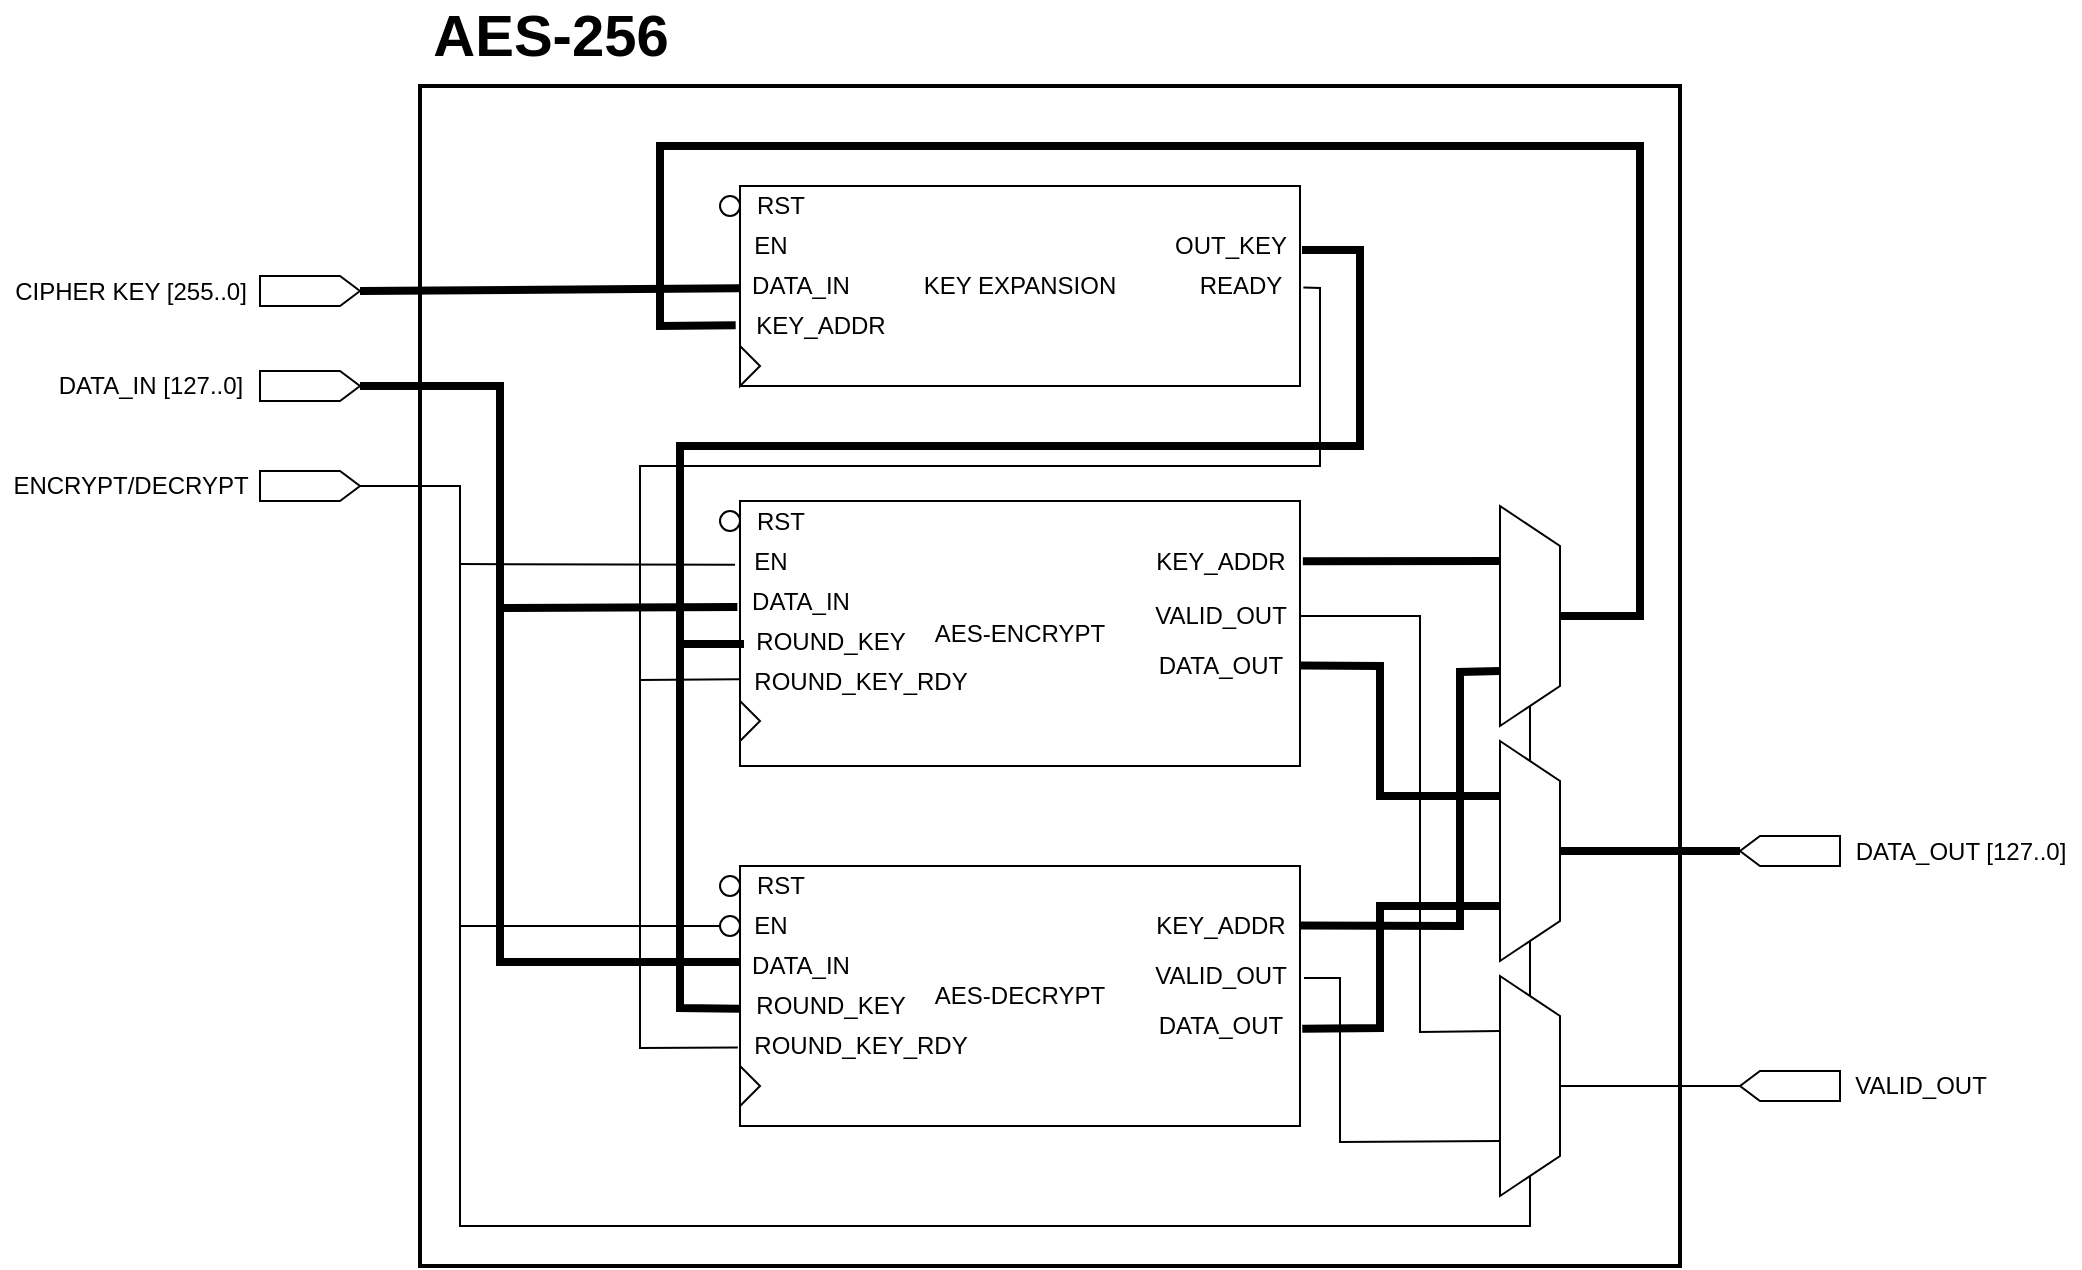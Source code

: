 <mxfile version="14.8.0" type="device"><diagram id="bQHCmAaS5CR11OyIx2zT" name="Page-1"><mxGraphModel dx="1021" dy="567" grid="1" gridSize="10" guides="1" tooltips="1" connect="1" arrows="1" fold="1" page="1" pageScale="1" pageWidth="1000000" pageHeight="1000000" math="0" shadow="0"><root><mxCell id="0"/><mxCell id="1" parent="0"/><mxCell id="0nAREdw5EcZxk-LHZdtt-12" value="" style="rounded=0;whiteSpace=wrap;html=1;fillColor=none;strokeWidth=2;" parent="1" vertex="1"><mxGeometry x="560" y="190" width="630" height="590" as="geometry"/></mxCell><mxCell id="0nAREdw5EcZxk-LHZdtt-2" value="" style="endArrow=none;html=1;entryX=1;entryY=0.5;entryDx=0;entryDy=0;entryPerimeter=0;rounded=0;exitX=1;exitY=0.5;exitDx=0;exitDy=0;" parent="1" source="7ZGEBLsnJdABNgyTynUg-16" target="7ZGEBLsnJdABNgyTynUg-21" edge="1"><mxGeometry width="50" height="50" relative="1" as="geometry"><mxPoint x="1150" y="700" as="sourcePoint"/><mxPoint x="560" y="422.5" as="targetPoint"/><Array as="points"><mxPoint x="1115" y="760"/><mxPoint x="580" y="760"/><mxPoint x="580" y="390"/></Array></mxGeometry></mxCell><mxCell id="0nAREdw5EcZxk-LHZdtt-11" value="" style="endArrow=none;html=1;strokeColor=#000000;strokeWidth=1;entryX=-0.082;entryY=0.594;entryDx=0;entryDy=0;entryPerimeter=0;" parent="1" edge="1"><mxGeometry width="50" height="50" relative="1" as="geometry"><mxPoint x="580" y="610" as="sourcePoint"/><mxPoint x="720" y="610.04" as="targetPoint"/></mxGeometry></mxCell><mxCell id="7ZGEBLsnJdABNgyTynUg-1" value="AES-ENCRYPT" style="rounded=0;whiteSpace=wrap;html=1;" parent="1" vertex="1"><mxGeometry x="720" y="397.5" width="280" height="132.5" as="geometry"/></mxCell><mxCell id="7ZGEBLsnJdABNgyTynUg-2" value="KEY EXPANSION" style="rounded=0;whiteSpace=wrap;html=1;" parent="1" vertex="1"><mxGeometry x="720" y="240" width="280" height="100" as="geometry"/></mxCell><mxCell id="7ZGEBLsnJdABNgyTynUg-3" value="AES-DECRYPT" style="rounded=0;whiteSpace=wrap;html=1;" parent="1" vertex="1"><mxGeometry x="720" y="580" width="280" height="130" as="geometry"/></mxCell><mxCell id="7ZGEBLsnJdABNgyTynUg-4" value="" style="shape=mxgraph.arrows2.arrow;verticalLabelPosition=bottom;shadow=0;dashed=0;align=center;html=1;verticalAlign=top;strokeWidth=1;dy=0;dx=10;notch=0;" parent="1" vertex="1"><mxGeometry x="480" y="285" width="50" height="15" as="geometry"/></mxCell><mxCell id="7ZGEBLsnJdABNgyTynUg-5" value="CIPHER KEY [255..0]" style="text;html=1;align=center;verticalAlign=middle;resizable=0;points=[];autosize=1;strokeColor=none;" parent="1" vertex="1"><mxGeometry x="350" y="282.5" width="130" height="20" as="geometry"/></mxCell><mxCell id="7ZGEBLsnJdABNgyTynUg-6" value="" style="shape=mxgraph.arrows2.arrow;verticalLabelPosition=bottom;shadow=0;dashed=0;align=center;html=1;verticalAlign=top;strokeWidth=1;dy=0;dx=10;notch=0;" parent="1" vertex="1"><mxGeometry x="480" y="332.5" width="50" height="15" as="geometry"/></mxCell><mxCell id="7ZGEBLsnJdABNgyTynUg-7" value="DATA_IN [127..0]" style="text;html=1;align=center;verticalAlign=middle;resizable=0;points=[];autosize=1;strokeColor=none;" parent="1" vertex="1"><mxGeometry x="370" y="330" width="110" height="20" as="geometry"/></mxCell><mxCell id="7ZGEBLsnJdABNgyTynUg-8" value="RST" style="text;html=1;align=center;verticalAlign=middle;resizable=0;points=[];autosize=1;strokeColor=none;" parent="1" vertex="1"><mxGeometry x="720" y="240" width="40" height="20" as="geometry"/></mxCell><mxCell id="7ZGEBLsnJdABNgyTynUg-9" value="EN" style="text;html=1;align=center;verticalAlign=middle;resizable=0;points=[];autosize=1;strokeColor=none;" parent="1" vertex="1"><mxGeometry x="720" y="260" width="30" height="20" as="geometry"/></mxCell><mxCell id="7ZGEBLsnJdABNgyTynUg-10" value="DATA_IN" style="text;html=1;align=center;verticalAlign=middle;resizable=0;points=[];autosize=1;strokeColor=none;" parent="1" vertex="1"><mxGeometry x="720" y="280" width="60" height="20" as="geometry"/></mxCell><mxCell id="7ZGEBLsnJdABNgyTynUg-11" value="KEY_ADDR" style="text;html=1;align=center;verticalAlign=middle;resizable=0;points=[];autosize=1;strokeColor=none;" parent="1" vertex="1"><mxGeometry x="720" y="300" width="80" height="20" as="geometry"/></mxCell><mxCell id="7ZGEBLsnJdABNgyTynUg-12" value="" style="triangle;whiteSpace=wrap;html=1;" parent="1" vertex="1"><mxGeometry x="720" y="320" width="10" height="20" as="geometry"/></mxCell><mxCell id="7ZGEBLsnJdABNgyTynUg-13" value="OUT_KEY" style="text;html=1;align=center;verticalAlign=middle;resizable=0;points=[];autosize=1;strokeColor=none;" parent="1" vertex="1"><mxGeometry x="930" y="260" width="70" height="20" as="geometry"/></mxCell><mxCell id="7ZGEBLsnJdABNgyTynUg-14" value="READY" style="text;html=1;align=center;verticalAlign=middle;resizable=0;points=[];autosize=1;strokeColor=none;" parent="1" vertex="1"><mxGeometry x="940" y="280" width="60" height="20" as="geometry"/></mxCell><mxCell id="7ZGEBLsnJdABNgyTynUg-15" value="" style="endArrow=none;html=1;strokeWidth=4;exitX=1;exitY=0.5;exitDx=0;exitDy=0;exitPerimeter=0;entryX=0;entryY=0.557;entryDx=0;entryDy=0;entryPerimeter=0;" parent="1" source="7ZGEBLsnJdABNgyTynUg-4" target="7ZGEBLsnJdABNgyTynUg-10" edge="1"><mxGeometry width="50" height="50" relative="1" as="geometry"><mxPoint x="580" y="370" as="sourcePoint"/><mxPoint x="660" y="300" as="targetPoint"/></mxGeometry></mxCell><mxCell id="7ZGEBLsnJdABNgyTynUg-16" value="" style="shape=trapezoid;perimeter=trapezoidPerimeter;whiteSpace=wrap;html=1;fixedSize=1;direction=south;" parent="1" vertex="1"><mxGeometry x="1100" y="400" width="30" height="110" as="geometry"/></mxCell><mxCell id="7ZGEBLsnJdABNgyTynUg-17" value="" style="shape=trapezoid;perimeter=trapezoidPerimeter;whiteSpace=wrap;html=1;fixedSize=1;direction=south;" parent="1" vertex="1"><mxGeometry x="1100" y="517.5" width="30" height="110" as="geometry"/></mxCell><mxCell id="7ZGEBLsnJdABNgyTynUg-18" value="KEY_ADDR" style="text;html=1;align=center;verticalAlign=middle;resizable=0;points=[];autosize=1;strokeColor=none;" parent="1" vertex="1"><mxGeometry x="920" y="417.5" width="80" height="20" as="geometry"/></mxCell><mxCell id="7ZGEBLsnJdABNgyTynUg-19" value="KEY_ADDR" style="text;html=1;align=center;verticalAlign=middle;resizable=0;points=[];autosize=1;strokeColor=none;" parent="1" vertex="1"><mxGeometry x="920" y="600" width="80" height="20" as="geometry"/></mxCell><mxCell id="7ZGEBLsnJdABNgyTynUg-21" value="" style="shape=mxgraph.arrows2.arrow;verticalLabelPosition=bottom;shadow=0;dashed=0;align=center;html=1;verticalAlign=top;strokeWidth=1;dy=0;dx=10;notch=0;" parent="1" vertex="1"><mxGeometry x="480" y="382.5" width="50" height="15" as="geometry"/></mxCell><mxCell id="7ZGEBLsnJdABNgyTynUg-22" value="ENCRYPT/DECRYPT" style="text;html=1;align=center;verticalAlign=middle;resizable=0;points=[];autosize=1;strokeColor=none;" parent="1" vertex="1"><mxGeometry x="350" y="380" width="130" height="20" as="geometry"/></mxCell><mxCell id="7ZGEBLsnJdABNgyTynUg-24" value="RST" style="text;html=1;align=center;verticalAlign=middle;resizable=0;points=[];autosize=1;strokeColor=none;" parent="1" vertex="1"><mxGeometry x="720" y="397.5" width="40" height="20" as="geometry"/></mxCell><mxCell id="7ZGEBLsnJdABNgyTynUg-25" value="EN" style="text;html=1;align=center;verticalAlign=middle;resizable=0;points=[];autosize=1;strokeColor=none;" parent="1" vertex="1"><mxGeometry x="720" y="417.5" width="30" height="20" as="geometry"/></mxCell><mxCell id="7ZGEBLsnJdABNgyTynUg-26" value="DATA_IN" style="text;html=1;align=center;verticalAlign=middle;resizable=0;points=[];autosize=1;strokeColor=none;" parent="1" vertex="1"><mxGeometry x="720" y="437.5" width="60" height="20" as="geometry"/></mxCell><mxCell id="7ZGEBLsnJdABNgyTynUg-27" value="ROUND_KEY" style="text;html=1;align=center;verticalAlign=middle;resizable=0;points=[];autosize=1;strokeColor=none;" parent="1" vertex="1"><mxGeometry x="720" y="457.5" width="90" height="20" as="geometry"/></mxCell><mxCell id="7ZGEBLsnJdABNgyTynUg-28" value="ROUND_KEY_RDY" style="text;html=1;align=center;verticalAlign=middle;resizable=0;points=[];autosize=1;strokeColor=none;" parent="1" vertex="1"><mxGeometry x="720" y="477.5" width="120" height="20" as="geometry"/></mxCell><mxCell id="7ZGEBLsnJdABNgyTynUg-29" value="" style="triangle;whiteSpace=wrap;html=1;" parent="1" vertex="1"><mxGeometry x="720" y="497.5" width="10" height="20" as="geometry"/></mxCell><mxCell id="7ZGEBLsnJdABNgyTynUg-30" value="RST" style="text;html=1;align=center;verticalAlign=middle;resizable=0;points=[];autosize=1;strokeColor=none;" parent="1" vertex="1"><mxGeometry x="720" y="580" width="40" height="20" as="geometry"/></mxCell><mxCell id="7ZGEBLsnJdABNgyTynUg-31" value="EN" style="text;html=1;align=center;verticalAlign=middle;resizable=0;points=[];autosize=1;strokeColor=none;" parent="1" vertex="1"><mxGeometry x="720" y="600" width="30" height="20" as="geometry"/></mxCell><mxCell id="7ZGEBLsnJdABNgyTynUg-32" value="DATA_IN" style="text;html=1;align=center;verticalAlign=middle;resizable=0;points=[];autosize=1;strokeColor=none;" parent="1" vertex="1"><mxGeometry x="720" y="620" width="60" height="20" as="geometry"/></mxCell><mxCell id="7ZGEBLsnJdABNgyTynUg-33" value="ROUND_KEY" style="text;html=1;align=center;verticalAlign=middle;resizable=0;points=[];autosize=1;strokeColor=none;" parent="1" vertex="1"><mxGeometry x="720" y="640" width="90" height="20" as="geometry"/></mxCell><mxCell id="7ZGEBLsnJdABNgyTynUg-34" value="ROUND_KEY_RDY" style="text;html=1;align=center;verticalAlign=middle;resizable=0;points=[];autosize=1;strokeColor=none;" parent="1" vertex="1"><mxGeometry x="720" y="660" width="120" height="20" as="geometry"/></mxCell><mxCell id="7ZGEBLsnJdABNgyTynUg-35" value="" style="triangle;whiteSpace=wrap;html=1;" parent="1" vertex="1"><mxGeometry x="720" y="680" width="10" height="20" as="geometry"/></mxCell><mxCell id="7ZGEBLsnJdABNgyTynUg-36" value="" style="endArrow=none;html=1;strokeWidth=4;exitX=1;exitY=0.5;exitDx=0;exitDy=0;exitPerimeter=0;entryX=-0.022;entryY=0.65;entryDx=0;entryDy=0;entryPerimeter=0;rounded=0;" parent="1" source="7ZGEBLsnJdABNgyTynUg-6" target="7ZGEBLsnJdABNgyTynUg-26" edge="1"><mxGeometry width="50" height="50" relative="1" as="geometry"><mxPoint x="610" y="458.75" as="sourcePoint"/><mxPoint x="660" y="408.75" as="targetPoint"/><Array as="points"><mxPoint x="600" y="340"/><mxPoint x="600" y="451"/></Array></mxGeometry></mxCell><mxCell id="7ZGEBLsnJdABNgyTynUg-37" value="" style="endArrow=none;html=1;strokeWidth=4;entryX=0.006;entryY=0.4;entryDx=0;entryDy=0;entryPerimeter=0;rounded=0;" parent="1" target="7ZGEBLsnJdABNgyTynUg-32" edge="1"><mxGeometry width="50" height="50" relative="1" as="geometry"><mxPoint x="600" y="450" as="sourcePoint"/><mxPoint x="710" y="500" as="targetPoint"/><Array as="points"><mxPoint x="600" y="628"/></Array></mxGeometry></mxCell><mxCell id="7ZGEBLsnJdABNgyTynUg-38" value="" style="endArrow=none;html=1;strokeWidth=4;entryX=1.014;entryY=0.6;entryDx=0;entryDy=0;entryPerimeter=0;rounded=0;" parent="1" target="7ZGEBLsnJdABNgyTynUg-13" edge="1"><mxGeometry width="50" height="50" relative="1" as="geometry"><mxPoint x="722" y="469" as="sourcePoint"/><mxPoint x="870" y="410" as="targetPoint"/><Array as="points"><mxPoint x="690" y="469"/><mxPoint x="690" y="370"/><mxPoint x="1030" y="370"/><mxPoint x="1030" y="272"/></Array></mxGeometry></mxCell><mxCell id="7ZGEBLsnJdABNgyTynUg-39" value="" style="endArrow=none;html=1;strokeWidth=4;exitX=-0.004;exitY=0.571;exitDx=0;exitDy=0;exitPerimeter=0;rounded=0;" parent="1" source="7ZGEBLsnJdABNgyTynUg-33" edge="1"><mxGeometry width="50" height="50" relative="1" as="geometry"><mxPoint x="720" y="580" as="sourcePoint"/><mxPoint x="690" y="470" as="targetPoint"/><Array as="points"><mxPoint x="690" y="651"/></Array></mxGeometry></mxCell><mxCell id="7ZGEBLsnJdABNgyTynUg-40" value="" style="endArrow=none;html=1;strokeWidth=1;entryX=1.028;entryY=0.536;entryDx=0;entryDy=0;entryPerimeter=0;exitX=-0.003;exitY=0.454;exitDx=0;exitDy=0;exitPerimeter=0;rounded=0;" parent="1" source="7ZGEBLsnJdABNgyTynUg-28" target="7ZGEBLsnJdABNgyTynUg-14" edge="1"><mxGeometry width="50" height="50" relative="1" as="geometry"><mxPoint x="800" y="420" as="sourcePoint"/><mxPoint x="850" y="370" as="targetPoint"/><Array as="points"><mxPoint x="670" y="487"/><mxPoint x="670" y="380"/><mxPoint x="1010" y="380"/><mxPoint x="1010" y="291"/></Array></mxGeometry></mxCell><mxCell id="7ZGEBLsnJdABNgyTynUg-41" value="" style="endArrow=none;html=1;strokeWidth=1;entryX=-0.009;entryY=0.536;entryDx=0;entryDy=0;entryPerimeter=0;rounded=0;" parent="1" target="7ZGEBLsnJdABNgyTynUg-34" edge="1"><mxGeometry width="50" height="50" relative="1" as="geometry"><mxPoint x="670" y="480" as="sourcePoint"/><mxPoint x="810" y="520" as="targetPoint"/><Array as="points"><mxPoint x="670" y="671"/></Array></mxGeometry></mxCell><mxCell id="7ZGEBLsnJdABNgyTynUg-42" value="" style="ellipse;whiteSpace=wrap;html=1;aspect=fixed;" parent="1" vertex="1"><mxGeometry x="710" y="402.5" width="10" height="10" as="geometry"/></mxCell><mxCell id="7ZGEBLsnJdABNgyTynUg-43" value="" style="ellipse;whiteSpace=wrap;html=1;aspect=fixed;" parent="1" vertex="1"><mxGeometry x="710" y="585" width="10" height="10" as="geometry"/></mxCell><mxCell id="7ZGEBLsnJdABNgyTynUg-44" value="" style="endArrow=none;html=1;strokeWidth=4;entryX=0.25;entryY=1;entryDx=0;entryDy=0;exitX=1.018;exitY=0.505;exitDx=0;exitDy=0;exitPerimeter=0;" parent="1" source="7ZGEBLsnJdABNgyTynUg-18" target="7ZGEBLsnJdABNgyTynUg-16" edge="1"><mxGeometry width="50" height="50" relative="1" as="geometry"><mxPoint x="1020" y="497.5" as="sourcePoint"/><mxPoint x="1070" y="447.5" as="targetPoint"/></mxGeometry></mxCell><mxCell id="7ZGEBLsnJdABNgyTynUg-45" value="" style="endArrow=none;html=1;strokeWidth=4;entryX=0.75;entryY=1;entryDx=0;entryDy=0;exitX=1.018;exitY=0.505;exitDx=0;exitDy=0;exitPerimeter=0;rounded=0;" parent="1" target="7ZGEBLsnJdABNgyTynUg-16" edge="1"><mxGeometry width="50" height="50" relative="1" as="geometry"><mxPoint x="1000" y="609.76" as="sourcePoint"/><mxPoint x="1098.56" y="609.66" as="targetPoint"/><Array as="points"><mxPoint x="1080" y="610"/><mxPoint x="1080" y="483"/></Array></mxGeometry></mxCell><mxCell id="7ZGEBLsnJdABNgyTynUg-46" value="DATA_OUT" style="text;html=1;align=center;verticalAlign=middle;resizable=0;points=[];autosize=1;strokeColor=none;" parent="1" vertex="1"><mxGeometry x="920" y="470" width="80" height="20" as="geometry"/></mxCell><mxCell id="7ZGEBLsnJdABNgyTynUg-47" value="DATA_OUT" style="text;html=1;align=center;verticalAlign=middle;resizable=0;points=[];autosize=1;strokeColor=none;" parent="1" vertex="1"><mxGeometry x="920" y="650" width="80" height="20" as="geometry"/></mxCell><mxCell id="7ZGEBLsnJdABNgyTynUg-48" value="" style="endArrow=none;html=1;strokeWidth=4;entryX=0.25;entryY=1;entryDx=0;entryDy=0;exitX=1.018;exitY=0.505;exitDx=0;exitDy=0;exitPerimeter=0;rounded=0;" parent="1" target="7ZGEBLsnJdABNgyTynUg-17" edge="1"><mxGeometry width="50" height="50" relative="1" as="geometry"><mxPoint x="1000" y="479.81" as="sourcePoint"/><mxPoint x="1098.56" y="479.71" as="targetPoint"/><Array as="points"><mxPoint x="1040" y="480"/><mxPoint x="1040" y="545"/></Array></mxGeometry></mxCell><mxCell id="7ZGEBLsnJdABNgyTynUg-49" value="" style="endArrow=none;html=1;strokeWidth=4;entryX=0.75;entryY=1;entryDx=0;entryDy=0;exitX=1.014;exitY=0.571;exitDx=0;exitDy=0;exitPerimeter=0;rounded=0;" parent="1" source="7ZGEBLsnJdABNgyTynUg-47" target="7ZGEBLsnJdABNgyTynUg-17" edge="1"><mxGeometry width="50" height="50" relative="1" as="geometry"><mxPoint x="940" y="660" as="sourcePoint"/><mxPoint x="990" y="610" as="targetPoint"/><Array as="points"><mxPoint x="1040" y="661"/><mxPoint x="1040" y="600"/></Array></mxGeometry></mxCell><mxCell id="0nAREdw5EcZxk-LHZdtt-1" value="" style="ellipse;whiteSpace=wrap;html=1;aspect=fixed;" parent="1" vertex="1"><mxGeometry x="710" y="245" width="10" height="10" as="geometry"/></mxCell><mxCell id="0nAREdw5EcZxk-LHZdtt-3" value="" style="shape=mxgraph.arrows2.arrow;verticalLabelPosition=bottom;shadow=0;dashed=0;align=center;html=1;verticalAlign=top;strokeWidth=1;dy=0;dx=10;notch=0;flipH=1;" parent="1" vertex="1"><mxGeometry x="1220" y="565" width="50" height="15" as="geometry"/></mxCell><mxCell id="0nAREdw5EcZxk-LHZdtt-4" value="DATA_OUT [127..0]" style="text;html=1;align=center;verticalAlign=middle;resizable=0;points=[];autosize=1;strokeColor=none;" parent="1" vertex="1"><mxGeometry x="1270" y="562.5" width="120" height="20" as="geometry"/></mxCell><mxCell id="0nAREdw5EcZxk-LHZdtt-6" value="" style="endArrow=none;html=1;strokeWidth=4;exitX=0.5;exitY=0;exitDx=0;exitDy=0;rounded=0;entryX=-0.027;entryY=0.483;entryDx=0;entryDy=0;entryPerimeter=0;" parent="1" source="7ZGEBLsnJdABNgyTynUg-16" target="7ZGEBLsnJdABNgyTynUg-11" edge="1"><mxGeometry width="50" height="50" relative="1" as="geometry"><mxPoint x="1150" y="467.5" as="sourcePoint"/><mxPoint x="660" y="260" as="targetPoint"/><Array as="points"><mxPoint x="1170" y="455"/><mxPoint x="1170" y="220"/><mxPoint x="680" y="220"/><mxPoint x="680" y="310"/></Array></mxGeometry></mxCell><mxCell id="0nAREdw5EcZxk-LHZdtt-7" value="" style="endArrow=none;html=1;strokeWidth=4;exitX=0.5;exitY=0;exitDx=0;exitDy=0;entryX=1;entryY=0.5;entryDx=0;entryDy=0;entryPerimeter=0;" parent="1" source="7ZGEBLsnJdABNgyTynUg-17" target="0nAREdw5EcZxk-LHZdtt-3" edge="1"><mxGeometry width="50" height="50" relative="1" as="geometry"><mxPoint x="1140" y="590" as="sourcePoint"/><mxPoint x="1190" y="540" as="targetPoint"/></mxGeometry></mxCell><mxCell id="0nAREdw5EcZxk-LHZdtt-8" value="" style="endArrow=none;html=1;strokeColor=#000000;strokeWidth=1;entryX=-0.082;entryY=0.594;entryDx=0;entryDy=0;entryPerimeter=0;" parent="1" target="7ZGEBLsnJdABNgyTynUg-25" edge="1"><mxGeometry width="50" height="50" relative="1" as="geometry"><mxPoint x="580" y="429" as="sourcePoint"/><mxPoint x="670" y="440" as="targetPoint"/></mxGeometry></mxCell><mxCell id="0nAREdw5EcZxk-LHZdtt-9" value="" style="ellipse;whiteSpace=wrap;html=1;aspect=fixed;fillColor=#FFFFFF;" parent="1" vertex="1"><mxGeometry x="710" y="605" width="10" height="10" as="geometry"/></mxCell><mxCell id="MauS-IjQMbPksgLlk3HK-1" value="" style="shape=trapezoid;perimeter=trapezoidPerimeter;whiteSpace=wrap;html=1;fixedSize=1;direction=south;" vertex="1" parent="1"><mxGeometry x="1100" y="635" width="30" height="110" as="geometry"/></mxCell><mxCell id="MauS-IjQMbPksgLlk3HK-2" value="VALID_OUT" style="text;html=1;align=center;verticalAlign=middle;resizable=0;points=[];autosize=1;strokeColor=none;" vertex="1" parent="1"><mxGeometry x="920" y="445" width="80" height="20" as="geometry"/></mxCell><mxCell id="MauS-IjQMbPksgLlk3HK-3" value="VALID_OUT" style="text;html=1;align=center;verticalAlign=middle;resizable=0;points=[];autosize=1;strokeColor=none;" vertex="1" parent="1"><mxGeometry x="920" y="625" width="80" height="20" as="geometry"/></mxCell><mxCell id="MauS-IjQMbPksgLlk3HK-4" value="" style="endArrow=none;html=1;entryX=0.25;entryY=1;entryDx=0;entryDy=0;exitX=1;exitY=0.5;exitDx=0;exitDy=0;exitPerimeter=0;rounded=0;" edge="1" parent="1" source="MauS-IjQMbPksgLlk3HK-2" target="MauS-IjQMbPksgLlk3HK-1"><mxGeometry width="50" height="50" relative="1" as="geometry"><mxPoint x="920" y="550" as="sourcePoint"/><mxPoint x="970" y="500" as="targetPoint"/><Array as="points"><mxPoint x="1060" y="455"/><mxPoint x="1060" y="663"/></Array></mxGeometry></mxCell><mxCell id="MauS-IjQMbPksgLlk3HK-5" value="" style="endArrow=none;html=1;exitX=1.025;exitY=0.55;exitDx=0;exitDy=0;exitPerimeter=0;entryX=0.75;entryY=1;entryDx=0;entryDy=0;rounded=0;" edge="1" parent="1" source="MauS-IjQMbPksgLlk3HK-3" target="MauS-IjQMbPksgLlk3HK-1"><mxGeometry width="50" height="50" relative="1" as="geometry"><mxPoint x="920" y="550" as="sourcePoint"/><mxPoint x="970" y="500" as="targetPoint"/><Array as="points"><mxPoint x="1020" y="636"/><mxPoint x="1020" y="718"/></Array></mxGeometry></mxCell><mxCell id="MauS-IjQMbPksgLlk3HK-6" value="" style="shape=mxgraph.arrows2.arrow;verticalLabelPosition=bottom;shadow=0;dashed=0;align=center;html=1;verticalAlign=top;strokeWidth=1;dy=0;dx=10;notch=0;flipH=1;" vertex="1" parent="1"><mxGeometry x="1220" y="682.5" width="50" height="15" as="geometry"/></mxCell><mxCell id="MauS-IjQMbPksgLlk3HK-7" value="VALID_OUT" style="text;html=1;align=center;verticalAlign=middle;resizable=0;points=[];autosize=1;strokeColor=none;" vertex="1" parent="1"><mxGeometry x="1270" y="680" width="80" height="20" as="geometry"/></mxCell><mxCell id="MauS-IjQMbPksgLlk3HK-8" value="" style="endArrow=none;html=1;exitX=0.5;exitY=0;exitDx=0;exitDy=0;entryX=1;entryY=0.5;entryDx=0;entryDy=0;entryPerimeter=0;" edge="1" parent="1" source="MauS-IjQMbPksgLlk3HK-1" target="MauS-IjQMbPksgLlk3HK-6"><mxGeometry width="50" height="50" relative="1" as="geometry"><mxPoint x="1050" y="690" as="sourcePoint"/><mxPoint x="1100" y="640" as="targetPoint"/></mxGeometry></mxCell><mxCell id="MauS-IjQMbPksgLlk3HK-9" value="&lt;font size=&quot;1&quot;&gt;&lt;b style=&quot;font-size: 29px&quot;&gt;AES-256&lt;/b&gt;&lt;/font&gt;" style="text;html=1;align=center;verticalAlign=middle;resizable=0;points=[];autosize=1;strokeColor=none;" vertex="1" parent="1"><mxGeometry x="560" y="150" width="130" height="30" as="geometry"/></mxCell></root></mxGraphModel></diagram></mxfile>